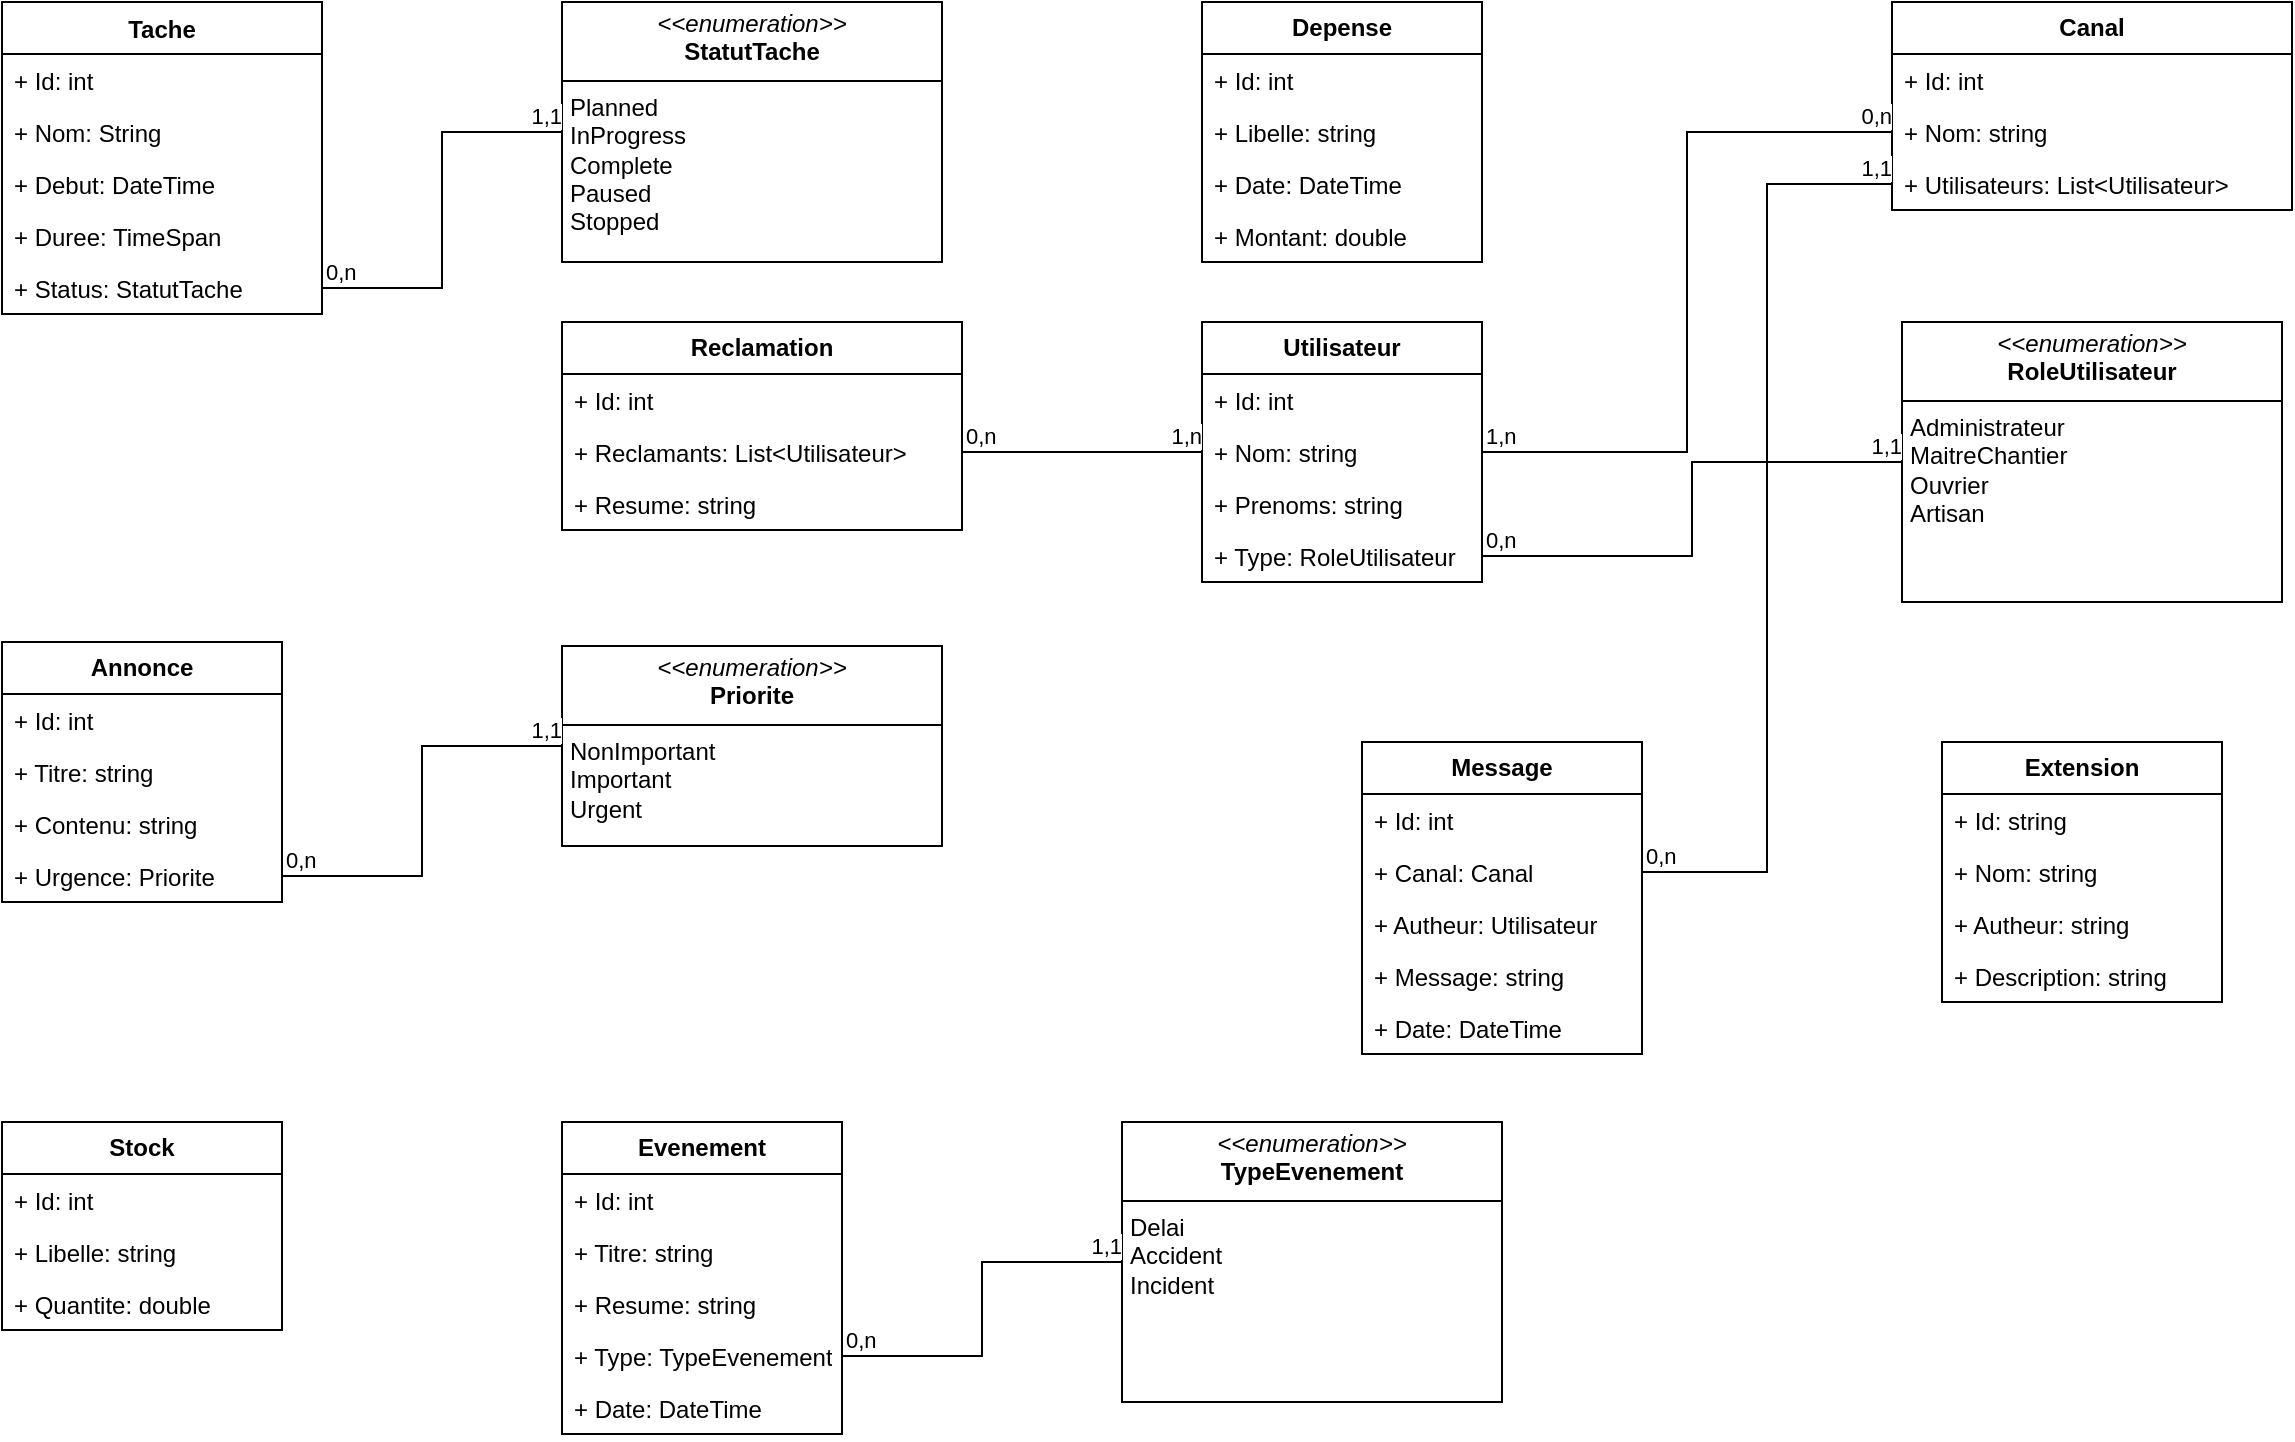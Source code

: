 <mxfile version="24.1.0" type="device">
  <diagram id="C5RBs43oDa-KdzZeNtuy" name="Page-1">
    <mxGraphModel dx="1615" dy="1029" grid="1" gridSize="10" guides="1" tooltips="1" connect="1" arrows="1" fold="1" page="1" pageScale="1" pageWidth="827" pageHeight="1169" math="0" shadow="0">
      <root>
        <mxCell id="WIyWlLk6GJQsqaUBKTNV-0" />
        <mxCell id="WIyWlLk6GJQsqaUBKTNV-1" parent="WIyWlLk6GJQsqaUBKTNV-0" />
        <mxCell id="erk03aokI1gjVN4Wat4O-4" value="Tache" style="swimlane;fontStyle=1;align=center;verticalAlign=top;childLayout=stackLayout;horizontal=1;startSize=26;horizontalStack=0;resizeParent=1;resizeParentMax=0;resizeLast=0;collapsible=1;marginBottom=0;whiteSpace=wrap;html=1;" parent="WIyWlLk6GJQsqaUBKTNV-1" vertex="1">
          <mxGeometry x="80" y="40" width="160" height="156" as="geometry" />
        </mxCell>
        <mxCell id="jnaSv_si1Z8nd0_zg3h6-44" value="+ Id: int" style="text;strokeColor=none;fillColor=none;align=left;verticalAlign=top;spacingLeft=4;spacingRight=4;overflow=hidden;rotatable=0;points=[[0,0.5],[1,0.5]];portConstraint=eastwest;whiteSpace=wrap;html=1;" parent="erk03aokI1gjVN4Wat4O-4" vertex="1">
          <mxGeometry y="26" width="160" height="26" as="geometry" />
        </mxCell>
        <mxCell id="erk03aokI1gjVN4Wat4O-5" value="+ Nom: String" style="text;strokeColor=none;fillColor=none;align=left;verticalAlign=top;spacingLeft=4;spacingRight=4;overflow=hidden;rotatable=0;points=[[0,0.5],[1,0.5]];portConstraint=eastwest;whiteSpace=wrap;html=1;" parent="erk03aokI1gjVN4Wat4O-4" vertex="1">
          <mxGeometry y="52" width="160" height="26" as="geometry" />
        </mxCell>
        <mxCell id="erk03aokI1gjVN4Wat4O-9" value="+ Debut: DateTime" style="text;strokeColor=none;fillColor=none;align=left;verticalAlign=top;spacingLeft=4;spacingRight=4;overflow=hidden;rotatable=0;points=[[0,0.5],[1,0.5]];portConstraint=eastwest;whiteSpace=wrap;html=1;" parent="erk03aokI1gjVN4Wat4O-4" vertex="1">
          <mxGeometry y="78" width="160" height="26" as="geometry" />
        </mxCell>
        <mxCell id="erk03aokI1gjVN4Wat4O-11" value="+ Duree: TimeSpan" style="text;strokeColor=none;fillColor=none;align=left;verticalAlign=top;spacingLeft=4;spacingRight=4;overflow=hidden;rotatable=0;points=[[0,0.5],[1,0.5]];portConstraint=eastwest;whiteSpace=wrap;html=1;" parent="erk03aokI1gjVN4Wat4O-4" vertex="1">
          <mxGeometry y="104" width="160" height="26" as="geometry" />
        </mxCell>
        <mxCell id="erk03aokI1gjVN4Wat4O-12" value="+ Status: StatutTache" style="text;strokeColor=none;fillColor=none;align=left;verticalAlign=top;spacingLeft=4;spacingRight=4;overflow=hidden;rotatable=0;points=[[0,0.5],[1,0.5]];portConstraint=eastwest;whiteSpace=wrap;html=1;" parent="erk03aokI1gjVN4Wat4O-4" vertex="1">
          <mxGeometry y="130" width="160" height="26" as="geometry" />
        </mxCell>
        <mxCell id="erk03aokI1gjVN4Wat4O-17" value="&lt;p style=&quot;margin:0px;margin-top:4px;text-align:center;&quot;&gt;&lt;i&gt;&amp;lt;&amp;lt;enumeration&amp;gt;&amp;gt;&lt;/i&gt;&lt;br&gt;&lt;b&gt;StatutTache&lt;/b&gt;&lt;/p&gt;&lt;hr size=&quot;1&quot; style=&quot;border-style:solid;&quot;&gt;&lt;p style=&quot;margin:0px;margin-left:4px;&quot;&gt;Planned&lt;br&gt;InProgress&lt;/p&gt;&lt;p style=&quot;margin:0px;margin-left:4px;&quot;&gt;Complete&lt;/p&gt;&lt;p style=&quot;margin:0px;margin-left:4px;&quot;&gt;Paused&lt;/p&gt;&lt;p style=&quot;margin:0px;margin-left:4px;&quot;&gt;Stopped&lt;/p&gt;" style="verticalAlign=top;align=left;overflow=fill;html=1;whiteSpace=wrap;" parent="WIyWlLk6GJQsqaUBKTNV-1" vertex="1">
          <mxGeometry x="360" y="40" width="190" height="130" as="geometry" />
        </mxCell>
        <mxCell id="erk03aokI1gjVN4Wat4O-21" value="" style="endArrow=none;html=1;rounded=0;exitX=1;exitY=0.5;exitDx=0;exitDy=0;entryX=0;entryY=0.5;entryDx=0;entryDy=0;edgeStyle=orthogonalEdgeStyle;endFill=0;" parent="WIyWlLk6GJQsqaUBKTNV-1" source="erk03aokI1gjVN4Wat4O-12" target="erk03aokI1gjVN4Wat4O-17" edge="1">
          <mxGeometry relative="1" as="geometry">
            <mxPoint x="260" y="250" as="sourcePoint" />
            <mxPoint x="420" y="250" as="targetPoint" />
          </mxGeometry>
        </mxCell>
        <mxCell id="erk03aokI1gjVN4Wat4O-23" value="0,n" style="edgeLabel;resizable=0;html=1;;align=left;verticalAlign=bottom;" parent="erk03aokI1gjVN4Wat4O-21" connectable="0" vertex="1">
          <mxGeometry x="-1" relative="1" as="geometry" />
        </mxCell>
        <mxCell id="erk03aokI1gjVN4Wat4O-24" value="1,1" style="edgeLabel;resizable=0;html=1;;align=right;verticalAlign=bottom;" parent="erk03aokI1gjVN4Wat4O-21" connectable="0" vertex="1">
          <mxGeometry x="1" relative="1" as="geometry" />
        </mxCell>
        <mxCell id="erk03aokI1gjVN4Wat4O-26" value="&lt;b&gt;Depense&lt;/b&gt;" style="swimlane;fontStyle=0;childLayout=stackLayout;horizontal=1;startSize=26;fillColor=none;horizontalStack=0;resizeParent=1;resizeParentMax=0;resizeLast=0;collapsible=1;marginBottom=0;whiteSpace=wrap;html=1;" parent="WIyWlLk6GJQsqaUBKTNV-1" vertex="1">
          <mxGeometry x="680" y="40" width="140" height="130" as="geometry" />
        </mxCell>
        <mxCell id="erk03aokI1gjVN4Wat4O-27" value="+ Id: int" style="text;strokeColor=none;fillColor=none;align=left;verticalAlign=top;spacingLeft=4;spacingRight=4;overflow=hidden;rotatable=0;points=[[0,0.5],[1,0.5]];portConstraint=eastwest;whiteSpace=wrap;html=1;" parent="erk03aokI1gjVN4Wat4O-26" vertex="1">
          <mxGeometry y="26" width="140" height="26" as="geometry" />
        </mxCell>
        <mxCell id="erk03aokI1gjVN4Wat4O-30" value="+ Libelle: string" style="text;strokeColor=none;fillColor=none;align=left;verticalAlign=top;spacingLeft=4;spacingRight=4;overflow=hidden;rotatable=0;points=[[0,0.5],[1,0.5]];portConstraint=eastwest;whiteSpace=wrap;html=1;" parent="erk03aokI1gjVN4Wat4O-26" vertex="1">
          <mxGeometry y="52" width="140" height="26" as="geometry" />
        </mxCell>
        <mxCell id="erk03aokI1gjVN4Wat4O-28" value="+ Date: DateTime" style="text;strokeColor=none;fillColor=none;align=left;verticalAlign=top;spacingLeft=4;spacingRight=4;overflow=hidden;rotatable=0;points=[[0,0.5],[1,0.5]];portConstraint=eastwest;whiteSpace=wrap;html=1;" parent="erk03aokI1gjVN4Wat4O-26" vertex="1">
          <mxGeometry y="78" width="140" height="26" as="geometry" />
        </mxCell>
        <mxCell id="erk03aokI1gjVN4Wat4O-29" value="+ Montant: double" style="text;strokeColor=none;fillColor=none;align=left;verticalAlign=top;spacingLeft=4;spacingRight=4;overflow=hidden;rotatable=0;points=[[0,0.5],[1,0.5]];portConstraint=eastwest;whiteSpace=wrap;html=1;" parent="erk03aokI1gjVN4Wat4O-26" vertex="1">
          <mxGeometry y="104" width="140" height="26" as="geometry" />
        </mxCell>
        <mxCell id="jnaSv_si1Z8nd0_zg3h6-1" value="&lt;b&gt;Annonce&lt;/b&gt;" style="swimlane;fontStyle=0;childLayout=stackLayout;horizontal=1;startSize=26;fillColor=none;horizontalStack=0;resizeParent=1;resizeParentMax=0;resizeLast=0;collapsible=1;marginBottom=0;whiteSpace=wrap;html=1;" parent="WIyWlLk6GJQsqaUBKTNV-1" vertex="1">
          <mxGeometry x="80" y="360" width="140" height="130" as="geometry" />
        </mxCell>
        <mxCell id="jnaSv_si1Z8nd0_zg3h6-41" value="+ Id: int" style="text;strokeColor=none;fillColor=none;align=left;verticalAlign=top;spacingLeft=4;spacingRight=4;overflow=hidden;rotatable=0;points=[[0,0.5],[1,0.5]];portConstraint=eastwest;whiteSpace=wrap;html=1;" parent="jnaSv_si1Z8nd0_zg3h6-1" vertex="1">
          <mxGeometry y="26" width="140" height="26" as="geometry" />
        </mxCell>
        <mxCell id="jnaSv_si1Z8nd0_zg3h6-2" value="+ Titre: string" style="text;strokeColor=none;fillColor=none;align=left;verticalAlign=top;spacingLeft=4;spacingRight=4;overflow=hidden;rotatable=0;points=[[0,0.5],[1,0.5]];portConstraint=eastwest;whiteSpace=wrap;html=1;" parent="jnaSv_si1Z8nd0_zg3h6-1" vertex="1">
          <mxGeometry y="52" width="140" height="26" as="geometry" />
        </mxCell>
        <mxCell id="jnaSv_si1Z8nd0_zg3h6-3" value="+ Contenu: string" style="text;strokeColor=none;fillColor=none;align=left;verticalAlign=top;spacingLeft=4;spacingRight=4;overflow=hidden;rotatable=0;points=[[0,0.5],[1,0.5]];portConstraint=eastwest;whiteSpace=wrap;html=1;" parent="jnaSv_si1Z8nd0_zg3h6-1" vertex="1">
          <mxGeometry y="78" width="140" height="26" as="geometry" />
        </mxCell>
        <mxCell id="jnaSv_si1Z8nd0_zg3h6-4" value="+ Urgence: Priorite" style="text;strokeColor=none;fillColor=none;align=left;verticalAlign=top;spacingLeft=4;spacingRight=4;overflow=hidden;rotatable=0;points=[[0,0.5],[1,0.5]];portConstraint=eastwest;whiteSpace=wrap;html=1;" parent="jnaSv_si1Z8nd0_zg3h6-1" vertex="1">
          <mxGeometry y="104" width="140" height="26" as="geometry" />
        </mxCell>
        <mxCell id="jnaSv_si1Z8nd0_zg3h6-6" value="&lt;p style=&quot;margin:0px;margin-top:4px;text-align:center;&quot;&gt;&lt;i&gt;&amp;lt;&amp;lt;enumeration&amp;gt;&amp;gt;&lt;/i&gt;&lt;br&gt;&lt;b&gt;Priorite&lt;/b&gt;&lt;/p&gt;&lt;hr size=&quot;1&quot; style=&quot;border-style:solid;&quot;&gt;&lt;p style=&quot;margin:0px;margin-left:4px;&quot;&gt;NonImportant&lt;/p&gt;&lt;p style=&quot;margin:0px;margin-left:4px;&quot;&gt;Important&lt;/p&gt;&lt;p style=&quot;margin:0px;margin-left:4px;&quot;&gt;Urgent&lt;/p&gt;" style="verticalAlign=top;align=left;overflow=fill;html=1;whiteSpace=wrap;" parent="WIyWlLk6GJQsqaUBKTNV-1" vertex="1">
          <mxGeometry x="360" y="362" width="190" height="100" as="geometry" />
        </mxCell>
        <mxCell id="jnaSv_si1Z8nd0_zg3h6-8" value="" style="endArrow=none;html=1;rounded=0;exitX=1;exitY=0.5;exitDx=0;exitDy=0;entryX=0;entryY=0.5;entryDx=0;entryDy=0;edgeStyle=orthogonalEdgeStyle;startArrow=none;startFill=0;endFill=0;" parent="WIyWlLk6GJQsqaUBKTNV-1" source="jnaSv_si1Z8nd0_zg3h6-4" target="jnaSv_si1Z8nd0_zg3h6-6" edge="1">
          <mxGeometry relative="1" as="geometry">
            <mxPoint x="280" y="420" as="sourcePoint" />
            <mxPoint x="440" y="420" as="targetPoint" />
          </mxGeometry>
        </mxCell>
        <mxCell id="jnaSv_si1Z8nd0_zg3h6-10" value="0,n" style="edgeLabel;resizable=0;html=1;;align=left;verticalAlign=bottom;" parent="jnaSv_si1Z8nd0_zg3h6-8" connectable="0" vertex="1">
          <mxGeometry x="-1" relative="1" as="geometry" />
        </mxCell>
        <mxCell id="jnaSv_si1Z8nd0_zg3h6-11" value="1,1" style="edgeLabel;resizable=0;html=1;;align=right;verticalAlign=bottom;" parent="jnaSv_si1Z8nd0_zg3h6-8" connectable="0" vertex="1">
          <mxGeometry x="1" relative="1" as="geometry" />
        </mxCell>
        <mxCell id="jnaSv_si1Z8nd0_zg3h6-13" value="&lt;b&gt;Stock&lt;/b&gt;" style="swimlane;fontStyle=0;childLayout=stackLayout;horizontal=1;startSize=26;fillColor=none;horizontalStack=0;resizeParent=1;resizeParentMax=0;resizeLast=0;collapsible=1;marginBottom=0;whiteSpace=wrap;html=1;" parent="WIyWlLk6GJQsqaUBKTNV-1" vertex="1">
          <mxGeometry x="80" y="600" width="140" height="104" as="geometry" />
        </mxCell>
        <mxCell id="jnaSv_si1Z8nd0_zg3h6-39" value="+ Id: int" style="text;strokeColor=none;fillColor=none;align=left;verticalAlign=top;spacingLeft=4;spacingRight=4;overflow=hidden;rotatable=0;points=[[0,0.5],[1,0.5]];portConstraint=eastwest;whiteSpace=wrap;html=1;" parent="jnaSv_si1Z8nd0_zg3h6-13" vertex="1">
          <mxGeometry y="26" width="140" height="26" as="geometry" />
        </mxCell>
        <mxCell id="jnaSv_si1Z8nd0_zg3h6-14" value="+ Libelle: string" style="text;strokeColor=none;fillColor=none;align=left;verticalAlign=top;spacingLeft=4;spacingRight=4;overflow=hidden;rotatable=0;points=[[0,0.5],[1,0.5]];portConstraint=eastwest;whiteSpace=wrap;html=1;" parent="jnaSv_si1Z8nd0_zg3h6-13" vertex="1">
          <mxGeometry y="52" width="140" height="26" as="geometry" />
        </mxCell>
        <mxCell id="jnaSv_si1Z8nd0_zg3h6-15" value="+ Quantite: double" style="text;strokeColor=none;fillColor=none;align=left;verticalAlign=top;spacingLeft=4;spacingRight=4;overflow=hidden;rotatable=0;points=[[0,0.5],[1,0.5]];portConstraint=eastwest;whiteSpace=wrap;html=1;" parent="jnaSv_si1Z8nd0_zg3h6-13" vertex="1">
          <mxGeometry y="78" width="140" height="26" as="geometry" />
        </mxCell>
        <mxCell id="jnaSv_si1Z8nd0_zg3h6-17" value="&lt;b&gt;Evenement&lt;/b&gt;" style="swimlane;fontStyle=0;childLayout=stackLayout;horizontal=1;startSize=26;fillColor=none;horizontalStack=0;resizeParent=1;resizeParentMax=0;resizeLast=0;collapsible=1;marginBottom=0;whiteSpace=wrap;html=1;" parent="WIyWlLk6GJQsqaUBKTNV-1" vertex="1">
          <mxGeometry x="360" y="600" width="140" height="156" as="geometry" />
        </mxCell>
        <mxCell id="jnaSv_si1Z8nd0_zg3h6-42" value="+ Id: int" style="text;strokeColor=none;fillColor=none;align=left;verticalAlign=top;spacingLeft=4;spacingRight=4;overflow=hidden;rotatable=0;points=[[0,0.5],[1,0.5]];portConstraint=eastwest;whiteSpace=wrap;html=1;" parent="jnaSv_si1Z8nd0_zg3h6-17" vertex="1">
          <mxGeometry y="26" width="140" height="26" as="geometry" />
        </mxCell>
        <mxCell id="5Skw4BHlai7Z5LQq0eXR-27" value="+ Titre: string" style="text;strokeColor=none;fillColor=none;align=left;verticalAlign=top;spacingLeft=4;spacingRight=4;overflow=hidden;rotatable=0;points=[[0,0.5],[1,0.5]];portConstraint=eastwest;whiteSpace=wrap;html=1;" vertex="1" parent="jnaSv_si1Z8nd0_zg3h6-17">
          <mxGeometry y="52" width="140" height="26" as="geometry" />
        </mxCell>
        <mxCell id="jnaSv_si1Z8nd0_zg3h6-18" value="+ Resume: string" style="text;strokeColor=none;fillColor=none;align=left;verticalAlign=top;spacingLeft=4;spacingRight=4;overflow=hidden;rotatable=0;points=[[0,0.5],[1,0.5]];portConstraint=eastwest;whiteSpace=wrap;html=1;" parent="jnaSv_si1Z8nd0_zg3h6-17" vertex="1">
          <mxGeometry y="78" width="140" height="26" as="geometry" />
        </mxCell>
        <mxCell id="jnaSv_si1Z8nd0_zg3h6-19" value="+ Type: TypeEvenement" style="text;strokeColor=none;fillColor=none;align=left;verticalAlign=top;spacingLeft=4;spacingRight=4;overflow=hidden;rotatable=0;points=[[0,0.5],[1,0.5]];portConstraint=eastwest;whiteSpace=wrap;html=1;" parent="jnaSv_si1Z8nd0_zg3h6-17" vertex="1">
          <mxGeometry y="104" width="140" height="26" as="geometry" />
        </mxCell>
        <mxCell id="jnaSv_si1Z8nd0_zg3h6-20" value="+ Date: DateTime" style="text;strokeColor=none;fillColor=none;align=left;verticalAlign=top;spacingLeft=4;spacingRight=4;overflow=hidden;rotatable=0;points=[[0,0.5],[1,0.5]];portConstraint=eastwest;whiteSpace=wrap;html=1;" parent="jnaSv_si1Z8nd0_zg3h6-17" vertex="1">
          <mxGeometry y="130" width="140" height="26" as="geometry" />
        </mxCell>
        <mxCell id="jnaSv_si1Z8nd0_zg3h6-21" value="&lt;p style=&quot;margin:0px;margin-top:4px;text-align:center;&quot;&gt;&lt;i&gt;&amp;lt;&amp;lt;enumeration&amp;gt;&amp;gt;&lt;/i&gt;&lt;br&gt;&lt;b&gt;TypeEvenement&lt;/b&gt;&lt;/p&gt;&lt;hr size=&quot;1&quot; style=&quot;border-style:solid;&quot;&gt;&lt;p style=&quot;margin:0px;margin-left:4px;&quot;&gt;Delai&lt;/p&gt;&lt;p style=&quot;margin:0px;margin-left:4px;&quot;&gt;Accident&lt;/p&gt;&lt;p style=&quot;margin:0px;margin-left:4px;&quot;&gt;Incident&lt;/p&gt;&lt;p style=&quot;margin:0px;margin-left:4px;&quot;&gt;&lt;br&gt;&lt;/p&gt;" style="verticalAlign=top;align=left;overflow=fill;html=1;whiteSpace=wrap;" parent="WIyWlLk6GJQsqaUBKTNV-1" vertex="1">
          <mxGeometry x="640" y="600" width="190" height="140" as="geometry" />
        </mxCell>
        <mxCell id="jnaSv_si1Z8nd0_zg3h6-22" value="" style="endArrow=none;html=1;rounded=0;exitX=1;exitY=0.5;exitDx=0;exitDy=0;entryX=0;entryY=0.5;entryDx=0;entryDy=0;edgeStyle=orthogonalEdgeStyle;endFill=0;startArrow=none;startFill=0;" parent="WIyWlLk6GJQsqaUBKTNV-1" source="jnaSv_si1Z8nd0_zg3h6-19" target="jnaSv_si1Z8nd0_zg3h6-21" edge="1">
          <mxGeometry relative="1" as="geometry">
            <mxPoint x="400" y="730" as="sourcePoint" />
            <mxPoint x="560" y="730" as="targetPoint" />
          </mxGeometry>
        </mxCell>
        <mxCell id="jnaSv_si1Z8nd0_zg3h6-24" value="0,n" style="edgeLabel;resizable=0;html=1;;align=left;verticalAlign=bottom;" parent="jnaSv_si1Z8nd0_zg3h6-22" connectable="0" vertex="1">
          <mxGeometry x="-1" relative="1" as="geometry" />
        </mxCell>
        <mxCell id="jnaSv_si1Z8nd0_zg3h6-25" value="1,1" style="edgeLabel;resizable=0;html=1;;align=right;verticalAlign=bottom;" parent="jnaSv_si1Z8nd0_zg3h6-22" connectable="0" vertex="1">
          <mxGeometry x="1" relative="1" as="geometry" />
        </mxCell>
        <mxCell id="jnaSv_si1Z8nd0_zg3h6-26" value="&lt;p style=&quot;margin:0px;margin-top:4px;text-align:center;&quot;&gt;&lt;i&gt;&amp;lt;&amp;lt;enumeration&amp;gt;&amp;gt;&lt;/i&gt;&lt;br&gt;&lt;b&gt;RoleUtilisateur&lt;/b&gt;&lt;br&gt;&lt;/p&gt;&lt;hr size=&quot;1&quot; style=&quot;border-style:solid;&quot;&gt;&lt;p style=&quot;margin:0px;margin-left:4px;&quot;&gt;Administrateur&lt;/p&gt;&lt;p style=&quot;margin:0px;margin-left:4px;&quot;&gt;MaitreChantier&lt;/p&gt;&lt;p style=&quot;margin:0px;margin-left:4px;&quot;&gt;Ouvrier&lt;/p&gt;&lt;p style=&quot;margin:0px;margin-left:4px;&quot;&gt;Artisan&lt;/p&gt;" style="verticalAlign=top;align=left;overflow=fill;html=1;whiteSpace=wrap;" parent="WIyWlLk6GJQsqaUBKTNV-1" vertex="1">
          <mxGeometry x="1030" y="200" width="190" height="140" as="geometry" />
        </mxCell>
        <mxCell id="jnaSv_si1Z8nd0_zg3h6-27" value="&lt;b&gt;Utilisateur&lt;/b&gt;" style="swimlane;fontStyle=0;childLayout=stackLayout;horizontal=1;startSize=26;fillColor=none;horizontalStack=0;resizeParent=1;resizeParentMax=0;resizeLast=0;collapsible=1;marginBottom=0;whiteSpace=wrap;html=1;" parent="WIyWlLk6GJQsqaUBKTNV-1" vertex="1">
          <mxGeometry x="680" y="200" width="140" height="130" as="geometry" />
        </mxCell>
        <mxCell id="jnaSv_si1Z8nd0_zg3h6-28" value="+ Id: int" style="text;strokeColor=none;fillColor=none;align=left;verticalAlign=top;spacingLeft=4;spacingRight=4;overflow=hidden;rotatable=0;points=[[0,0.5],[1,0.5]];portConstraint=eastwest;whiteSpace=wrap;html=1;" parent="jnaSv_si1Z8nd0_zg3h6-27" vertex="1">
          <mxGeometry y="26" width="140" height="26" as="geometry" />
        </mxCell>
        <mxCell id="jnaSv_si1Z8nd0_zg3h6-43" value="+ Nom: string" style="text;strokeColor=none;fillColor=none;align=left;verticalAlign=top;spacingLeft=4;spacingRight=4;overflow=hidden;rotatable=0;points=[[0,0.5],[1,0.5]];portConstraint=eastwest;whiteSpace=wrap;html=1;" parent="jnaSv_si1Z8nd0_zg3h6-27" vertex="1">
          <mxGeometry y="52" width="140" height="26" as="geometry" />
        </mxCell>
        <mxCell id="jnaSv_si1Z8nd0_zg3h6-29" value="+ Prenoms: string" style="text;strokeColor=none;fillColor=none;align=left;verticalAlign=top;spacingLeft=4;spacingRight=4;overflow=hidden;rotatable=0;points=[[0,0.5],[1,0.5]];portConstraint=eastwest;whiteSpace=wrap;html=1;" parent="jnaSv_si1Z8nd0_zg3h6-27" vertex="1">
          <mxGeometry y="78" width="140" height="26" as="geometry" />
        </mxCell>
        <mxCell id="jnaSv_si1Z8nd0_zg3h6-30" value="+ Type: RoleUtilisateur" style="text;strokeColor=none;fillColor=none;align=left;verticalAlign=top;spacingLeft=4;spacingRight=4;overflow=hidden;rotatable=0;points=[[0,0.5],[1,0.5]];portConstraint=eastwest;whiteSpace=wrap;html=1;" parent="jnaSv_si1Z8nd0_zg3h6-27" vertex="1">
          <mxGeometry y="104" width="140" height="26" as="geometry" />
        </mxCell>
        <mxCell id="jnaSv_si1Z8nd0_zg3h6-31" value="" style="endArrow=none;html=1;rounded=0;exitX=1;exitY=0.5;exitDx=0;exitDy=0;entryX=0;entryY=0.5;entryDx=0;entryDy=0;edgeStyle=orthogonalEdgeStyle;endFill=0;" parent="WIyWlLk6GJQsqaUBKTNV-1" source="jnaSv_si1Z8nd0_zg3h6-30" target="jnaSv_si1Z8nd0_zg3h6-26" edge="1">
          <mxGeometry relative="1" as="geometry">
            <mxPoint x="820" y="128" as="sourcePoint" />
            <mxPoint x="980" y="128" as="targetPoint" />
          </mxGeometry>
        </mxCell>
        <mxCell id="jnaSv_si1Z8nd0_zg3h6-33" value="0,n" style="edgeLabel;resizable=0;html=1;;align=left;verticalAlign=bottom;" parent="jnaSv_si1Z8nd0_zg3h6-31" connectable="0" vertex="1">
          <mxGeometry x="-1" relative="1" as="geometry" />
        </mxCell>
        <mxCell id="jnaSv_si1Z8nd0_zg3h6-34" value="1,1" style="edgeLabel;resizable=0;html=1;;align=right;verticalAlign=bottom;" parent="jnaSv_si1Z8nd0_zg3h6-31" connectable="0" vertex="1">
          <mxGeometry x="1" relative="1" as="geometry" />
        </mxCell>
        <mxCell id="jnaSv_si1Z8nd0_zg3h6-35" value="&lt;b&gt;Reclamation&lt;/b&gt;" style="swimlane;fontStyle=0;childLayout=stackLayout;horizontal=1;startSize=26;fillColor=none;horizontalStack=0;resizeParent=1;resizeParentMax=0;resizeLast=0;collapsible=1;marginBottom=0;whiteSpace=wrap;html=1;" parent="WIyWlLk6GJQsqaUBKTNV-1" vertex="1">
          <mxGeometry x="360" y="200" width="200" height="104" as="geometry" />
        </mxCell>
        <mxCell id="jnaSv_si1Z8nd0_zg3h6-36" value="+ Id: int" style="text;strokeColor=none;fillColor=none;align=left;verticalAlign=top;spacingLeft=4;spacingRight=4;overflow=hidden;rotatable=0;points=[[0,0.5],[1,0.5]];portConstraint=eastwest;whiteSpace=wrap;html=1;" parent="jnaSv_si1Z8nd0_zg3h6-35" vertex="1">
          <mxGeometry y="26" width="200" height="26" as="geometry" />
        </mxCell>
        <mxCell id="jnaSv_si1Z8nd0_zg3h6-37" value="+ Reclamants: List&amp;lt;Utilisateur&amp;gt;" style="text;strokeColor=none;fillColor=none;align=left;verticalAlign=top;spacingLeft=4;spacingRight=4;overflow=hidden;rotatable=0;points=[[0,0.5],[1,0.5]];portConstraint=eastwest;whiteSpace=wrap;html=1;" parent="jnaSv_si1Z8nd0_zg3h6-35" vertex="1">
          <mxGeometry y="52" width="200" height="26" as="geometry" />
        </mxCell>
        <mxCell id="jnaSv_si1Z8nd0_zg3h6-38" value="+ Resume: string" style="text;strokeColor=none;fillColor=none;align=left;verticalAlign=top;spacingLeft=4;spacingRight=4;overflow=hidden;rotatable=0;points=[[0,0.5],[1,0.5]];portConstraint=eastwest;whiteSpace=wrap;html=1;" parent="jnaSv_si1Z8nd0_zg3h6-35" vertex="1">
          <mxGeometry y="78" width="200" height="26" as="geometry" />
        </mxCell>
        <mxCell id="jnaSv_si1Z8nd0_zg3h6-45" value="" style="endArrow=none;html=1;edgeStyle=orthogonalEdgeStyle;rounded=0;exitX=1;exitY=0.5;exitDx=0;exitDy=0;entryX=0;entryY=0.5;entryDx=0;entryDy=0;" parent="WIyWlLk6GJQsqaUBKTNV-1" source="jnaSv_si1Z8nd0_zg3h6-37" target="jnaSv_si1Z8nd0_zg3h6-43" edge="1">
          <mxGeometry relative="1" as="geometry">
            <mxPoint x="630" y="330" as="sourcePoint" />
            <mxPoint x="610" y="340" as="targetPoint" />
          </mxGeometry>
        </mxCell>
        <mxCell id="jnaSv_si1Z8nd0_zg3h6-46" value="&lt;span style=&quot;text-align: right;&quot;&gt;0,n&lt;/span&gt;" style="edgeLabel;resizable=0;html=1;align=left;verticalAlign=bottom;" parent="jnaSv_si1Z8nd0_zg3h6-45" connectable="0" vertex="1">
          <mxGeometry x="-1" relative="1" as="geometry" />
        </mxCell>
        <mxCell id="jnaSv_si1Z8nd0_zg3h6-47" value="&lt;span style=&quot;text-align: left;&quot;&gt;1,n&lt;/span&gt;" style="edgeLabel;resizable=0;html=1;align=right;verticalAlign=bottom;" parent="jnaSv_si1Z8nd0_zg3h6-45" connectable="0" vertex="1">
          <mxGeometry x="1" relative="1" as="geometry" />
        </mxCell>
        <mxCell id="5Skw4BHlai7Z5LQq0eXR-0" value="&lt;b&gt;Message&lt;/b&gt;" style="swimlane;fontStyle=0;childLayout=stackLayout;horizontal=1;startSize=26;fillColor=none;horizontalStack=0;resizeParent=1;resizeParentMax=0;resizeLast=0;collapsible=1;marginBottom=0;whiteSpace=wrap;html=1;" vertex="1" parent="WIyWlLk6GJQsqaUBKTNV-1">
          <mxGeometry x="760" y="410" width="140" height="156" as="geometry" />
        </mxCell>
        <mxCell id="5Skw4BHlai7Z5LQq0eXR-11" value="+ Id: int" style="text;strokeColor=none;fillColor=none;align=left;verticalAlign=top;spacingLeft=4;spacingRight=4;overflow=hidden;rotatable=0;points=[[0,0.5],[1,0.5]];portConstraint=eastwest;whiteSpace=wrap;html=1;" vertex="1" parent="5Skw4BHlai7Z5LQq0eXR-0">
          <mxGeometry y="26" width="140" height="26" as="geometry" />
        </mxCell>
        <mxCell id="5Skw4BHlai7Z5LQq0eXR-1" value="+ Canal: Canal" style="text;strokeColor=none;fillColor=none;align=left;verticalAlign=top;spacingLeft=4;spacingRight=4;overflow=hidden;rotatable=0;points=[[0,0.5],[1,0.5]];portConstraint=eastwest;whiteSpace=wrap;html=1;" vertex="1" parent="5Skw4BHlai7Z5LQq0eXR-0">
          <mxGeometry y="52" width="140" height="26" as="geometry" />
        </mxCell>
        <mxCell id="5Skw4BHlai7Z5LQq0eXR-2" value="+ Autheur: Utilisateur" style="text;strokeColor=none;fillColor=none;align=left;verticalAlign=top;spacingLeft=4;spacingRight=4;overflow=hidden;rotatable=0;points=[[0,0.5],[1,0.5]];portConstraint=eastwest;whiteSpace=wrap;html=1;" vertex="1" parent="5Skw4BHlai7Z5LQq0eXR-0">
          <mxGeometry y="78" width="140" height="26" as="geometry" />
        </mxCell>
        <mxCell id="5Skw4BHlai7Z5LQq0eXR-3" value="+ Message: string" style="text;strokeColor=none;fillColor=none;align=left;verticalAlign=top;spacingLeft=4;spacingRight=4;overflow=hidden;rotatable=0;points=[[0,0.5],[1,0.5]];portConstraint=eastwest;whiteSpace=wrap;html=1;" vertex="1" parent="5Skw4BHlai7Z5LQq0eXR-0">
          <mxGeometry y="104" width="140" height="26" as="geometry" />
        </mxCell>
        <mxCell id="5Skw4BHlai7Z5LQq0eXR-4" value="+ Date: DateTime" style="text;strokeColor=none;fillColor=none;align=left;verticalAlign=top;spacingLeft=4;spacingRight=4;overflow=hidden;rotatable=0;points=[[0,0.5],[1,0.5]];portConstraint=eastwest;whiteSpace=wrap;html=1;" vertex="1" parent="5Skw4BHlai7Z5LQq0eXR-0">
          <mxGeometry y="130" width="140" height="26" as="geometry" />
        </mxCell>
        <mxCell id="5Skw4BHlai7Z5LQq0eXR-5" value="&lt;b&gt;Canal&lt;/b&gt;" style="swimlane;fontStyle=0;childLayout=stackLayout;horizontal=1;startSize=26;fillColor=none;horizontalStack=0;resizeParent=1;resizeParentMax=0;resizeLast=0;collapsible=1;marginBottom=0;whiteSpace=wrap;html=1;" vertex="1" parent="WIyWlLk6GJQsqaUBKTNV-1">
          <mxGeometry x="1025" y="40" width="200" height="104" as="geometry" />
        </mxCell>
        <mxCell id="5Skw4BHlai7Z5LQq0eXR-6" value="+ Id: int" style="text;strokeColor=none;fillColor=none;align=left;verticalAlign=top;spacingLeft=4;spacingRight=4;overflow=hidden;rotatable=0;points=[[0,0.5],[1,0.5]];portConstraint=eastwest;whiteSpace=wrap;html=1;" vertex="1" parent="5Skw4BHlai7Z5LQq0eXR-5">
          <mxGeometry y="26" width="200" height="26" as="geometry" />
        </mxCell>
        <mxCell id="5Skw4BHlai7Z5LQq0eXR-7" value="+ Nom: string" style="text;strokeColor=none;fillColor=none;align=left;verticalAlign=top;spacingLeft=4;spacingRight=4;overflow=hidden;rotatable=0;points=[[0,0.5],[1,0.5]];portConstraint=eastwest;whiteSpace=wrap;html=1;" vertex="1" parent="5Skw4BHlai7Z5LQq0eXR-5">
          <mxGeometry y="52" width="200" height="26" as="geometry" />
        </mxCell>
        <mxCell id="5Skw4BHlai7Z5LQq0eXR-8" value="+ Utilisateurs: List&amp;lt;Utilisateur&amp;gt;" style="text;strokeColor=none;fillColor=none;align=left;verticalAlign=top;spacingLeft=4;spacingRight=4;overflow=hidden;rotatable=0;points=[[0,0.5],[1,0.5]];portConstraint=eastwest;whiteSpace=wrap;html=1;" vertex="1" parent="5Skw4BHlai7Z5LQq0eXR-5">
          <mxGeometry y="78" width="200" height="26" as="geometry" />
        </mxCell>
        <mxCell id="5Skw4BHlai7Z5LQq0eXR-13" value="" style="endArrow=none;html=1;edgeStyle=orthogonalEdgeStyle;rounded=0;entryX=0;entryY=0.5;entryDx=0;entryDy=0;exitX=1;exitY=0.5;exitDx=0;exitDy=0;" edge="1" parent="WIyWlLk6GJQsqaUBKTNV-1" source="jnaSv_si1Z8nd0_zg3h6-43" target="5Skw4BHlai7Z5LQq0eXR-7">
          <mxGeometry relative="1" as="geometry">
            <mxPoint x="850" y="470" as="sourcePoint" />
            <mxPoint x="1010" y="470" as="targetPoint" />
          </mxGeometry>
        </mxCell>
        <mxCell id="5Skw4BHlai7Z5LQq0eXR-14" value="1,n" style="edgeLabel;resizable=0;html=1;align=left;verticalAlign=bottom;" connectable="0" vertex="1" parent="5Skw4BHlai7Z5LQq0eXR-13">
          <mxGeometry x="-1" relative="1" as="geometry" />
        </mxCell>
        <mxCell id="5Skw4BHlai7Z5LQq0eXR-15" value="0,n" style="edgeLabel;resizable=0;html=1;align=right;verticalAlign=bottom;" connectable="0" vertex="1" parent="5Skw4BHlai7Z5LQq0eXR-13">
          <mxGeometry x="1" relative="1" as="geometry" />
        </mxCell>
        <mxCell id="5Skw4BHlai7Z5LQq0eXR-16" value="" style="endArrow=none;html=1;edgeStyle=orthogonalEdgeStyle;rounded=0;entryX=0;entryY=0.5;entryDx=0;entryDy=0;exitX=1;exitY=0.5;exitDx=0;exitDy=0;" edge="1" parent="WIyWlLk6GJQsqaUBKTNV-1" source="5Skw4BHlai7Z5LQq0eXR-1" target="5Skw4BHlai7Z5LQq0eXR-8">
          <mxGeometry relative="1" as="geometry">
            <mxPoint x="880" y="520" as="sourcePoint" />
            <mxPoint x="1040" y="520" as="targetPoint" />
          </mxGeometry>
        </mxCell>
        <mxCell id="5Skw4BHlai7Z5LQq0eXR-17" value="0,n" style="edgeLabel;resizable=0;html=1;align=left;verticalAlign=bottom;" connectable="0" vertex="1" parent="5Skw4BHlai7Z5LQq0eXR-16">
          <mxGeometry x="-1" relative="1" as="geometry" />
        </mxCell>
        <mxCell id="5Skw4BHlai7Z5LQq0eXR-18" value="1,1" style="edgeLabel;resizable=0;html=1;align=right;verticalAlign=bottom;" connectable="0" vertex="1" parent="5Skw4BHlai7Z5LQq0eXR-16">
          <mxGeometry x="1" relative="1" as="geometry" />
        </mxCell>
        <mxCell id="5Skw4BHlai7Z5LQq0eXR-20" value="&lt;b&gt;Extension&lt;/b&gt;" style="swimlane;fontStyle=0;childLayout=stackLayout;horizontal=1;startSize=26;fillColor=none;horizontalStack=0;resizeParent=1;resizeParentMax=0;resizeLast=0;collapsible=1;marginBottom=0;whiteSpace=wrap;html=1;" vertex="1" parent="WIyWlLk6GJQsqaUBKTNV-1">
          <mxGeometry x="1050" y="410" width="140" height="130" as="geometry" />
        </mxCell>
        <mxCell id="5Skw4BHlai7Z5LQq0eXR-21" value="+ Id: string" style="text;strokeColor=none;fillColor=none;align=left;verticalAlign=top;spacingLeft=4;spacingRight=4;overflow=hidden;rotatable=0;points=[[0,0.5],[1,0.5]];portConstraint=eastwest;whiteSpace=wrap;html=1;" vertex="1" parent="5Skw4BHlai7Z5LQq0eXR-20">
          <mxGeometry y="26" width="140" height="26" as="geometry" />
        </mxCell>
        <mxCell id="5Skw4BHlai7Z5LQq0eXR-26" value="+ Nom: string" style="text;strokeColor=none;fillColor=none;align=left;verticalAlign=top;spacingLeft=4;spacingRight=4;overflow=hidden;rotatable=0;points=[[0,0.5],[1,0.5]];portConstraint=eastwest;whiteSpace=wrap;html=1;" vertex="1" parent="5Skw4BHlai7Z5LQq0eXR-20">
          <mxGeometry y="52" width="140" height="26" as="geometry" />
        </mxCell>
        <mxCell id="5Skw4BHlai7Z5LQq0eXR-23" value="+ Autheur: string" style="text;strokeColor=none;fillColor=none;align=left;verticalAlign=top;spacingLeft=4;spacingRight=4;overflow=hidden;rotatable=0;points=[[0,0.5],[1,0.5]];portConstraint=eastwest;whiteSpace=wrap;html=1;" vertex="1" parent="5Skw4BHlai7Z5LQq0eXR-20">
          <mxGeometry y="78" width="140" height="26" as="geometry" />
        </mxCell>
        <mxCell id="5Skw4BHlai7Z5LQq0eXR-24" value="+ Description: string" style="text;strokeColor=none;fillColor=none;align=left;verticalAlign=top;spacingLeft=4;spacingRight=4;overflow=hidden;rotatable=0;points=[[0,0.5],[1,0.5]];portConstraint=eastwest;whiteSpace=wrap;html=1;" vertex="1" parent="5Skw4BHlai7Z5LQq0eXR-20">
          <mxGeometry y="104" width="140" height="26" as="geometry" />
        </mxCell>
      </root>
    </mxGraphModel>
  </diagram>
</mxfile>
